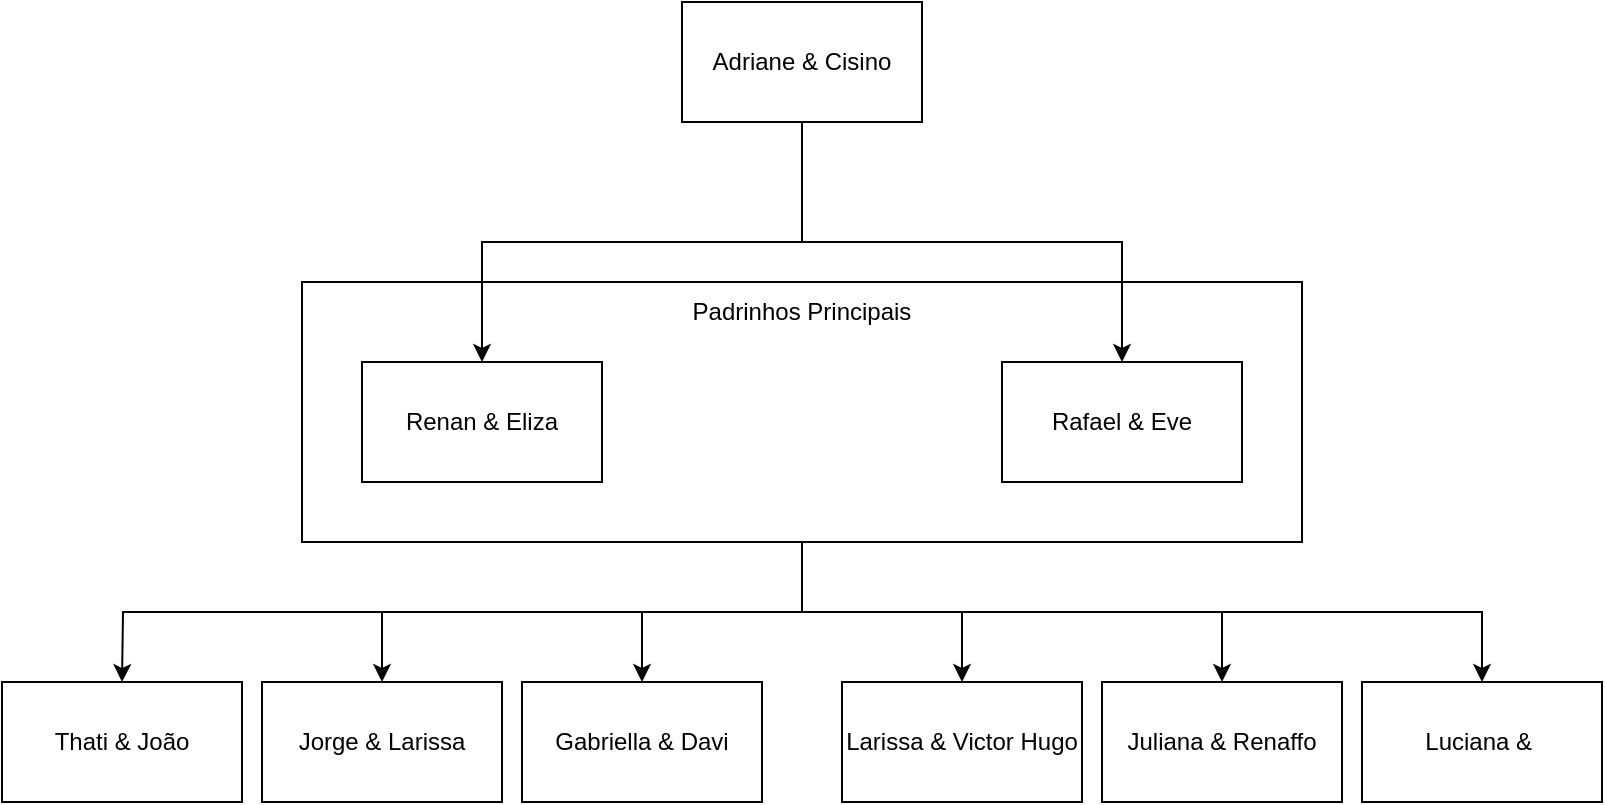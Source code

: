 <mxfile version="21.7.5" type="github">
  <diagram name="Página-1" id="QTksiYO6SGTZT5rM1zud">
    <mxGraphModel dx="982" dy="467" grid="1" gridSize="10" guides="1" tooltips="1" connect="1" arrows="1" fold="1" page="1" pageScale="1" pageWidth="827" pageHeight="1169" math="0" shadow="0">
      <root>
        <mxCell id="0" />
        <mxCell id="1" parent="0" />
        <mxCell id="Q8GJoPKqnYm-HBIDSiKu-9" value="" style="edgeStyle=orthogonalEdgeStyle;rounded=0;orthogonalLoop=1;jettySize=auto;html=1;" parent="1" source="Q8GJoPKqnYm-HBIDSiKu-6" target="Q8GJoPKqnYm-HBIDSiKu-8" edge="1">
          <mxGeometry relative="1" as="geometry" />
        </mxCell>
        <mxCell id="Q8GJoPKqnYm-HBIDSiKu-11" value="" style="edgeStyle=orthogonalEdgeStyle;rounded=0;orthogonalLoop=1;jettySize=auto;html=1;" parent="1" source="Q8GJoPKqnYm-HBIDSiKu-6" target="Q8GJoPKqnYm-HBIDSiKu-10" edge="1">
          <mxGeometry relative="1" as="geometry" />
        </mxCell>
        <mxCell id="Q8GJoPKqnYm-HBIDSiKu-13" value="" style="edgeStyle=orthogonalEdgeStyle;rounded=0;orthogonalLoop=1;jettySize=auto;html=1;exitX=0.5;exitY=1;exitDx=0;exitDy=0;" parent="1" source="Q8GJoPKqnYm-HBIDSiKu-6" target="Q8GJoPKqnYm-HBIDSiKu-12" edge="1">
          <mxGeometry relative="1" as="geometry" />
        </mxCell>
        <mxCell id="Q8GJoPKqnYm-HBIDSiKu-15" value="" style="edgeStyle=orthogonalEdgeStyle;rounded=0;orthogonalLoop=1;jettySize=auto;html=1;exitX=0.5;exitY=1;exitDx=0;exitDy=0;" parent="1" source="Q8GJoPKqnYm-HBIDSiKu-6" target="Q8GJoPKqnYm-HBIDSiKu-14" edge="1">
          <mxGeometry relative="1" as="geometry" />
        </mxCell>
        <mxCell id="Q8GJoPKqnYm-HBIDSiKu-17" value="" style="edgeStyle=orthogonalEdgeStyle;rounded=0;orthogonalLoop=1;jettySize=auto;html=1;" parent="1" source="Q8GJoPKqnYm-HBIDSiKu-6" target="Q8GJoPKqnYm-HBIDSiKu-16" edge="1">
          <mxGeometry relative="1" as="geometry" />
        </mxCell>
        <mxCell id="Q8GJoPKqnYm-HBIDSiKu-19" value="" style="edgeStyle=orthogonalEdgeStyle;rounded=0;orthogonalLoop=1;jettySize=auto;html=1;exitX=0.5;exitY=1;exitDx=0;exitDy=0;" parent="1" source="Q8GJoPKqnYm-HBIDSiKu-6" edge="1">
          <mxGeometry relative="1" as="geometry">
            <mxPoint x="60" y="350" as="targetPoint" />
          </mxGeometry>
        </mxCell>
        <mxCell id="Q8GJoPKqnYm-HBIDSiKu-6" value="" style="rounded=0;whiteSpace=wrap;html=1;" parent="1" vertex="1">
          <mxGeometry x="150" y="150" width="500" height="130" as="geometry" />
        </mxCell>
        <mxCell id="Q8GJoPKqnYm-HBIDSiKu-3" value="" style="edgeStyle=orthogonalEdgeStyle;rounded=0;orthogonalLoop=1;jettySize=auto;html=1;exitX=0.5;exitY=1;exitDx=0;exitDy=0;" parent="1" source="Q8GJoPKqnYm-HBIDSiKu-1" target="Q8GJoPKqnYm-HBIDSiKu-2" edge="1">
          <mxGeometry relative="1" as="geometry" />
        </mxCell>
        <mxCell id="Q8GJoPKqnYm-HBIDSiKu-5" value="" style="edgeStyle=orthogonalEdgeStyle;rounded=0;orthogonalLoop=1;jettySize=auto;html=1;exitX=0.5;exitY=1;exitDx=0;exitDy=0;" parent="1" source="Q8GJoPKqnYm-HBIDSiKu-1" target="Q8GJoPKqnYm-HBIDSiKu-4" edge="1">
          <mxGeometry relative="1" as="geometry" />
        </mxCell>
        <mxCell id="Q8GJoPKqnYm-HBIDSiKu-1" value="Adriane &amp;amp; Cisino" style="rounded=0;whiteSpace=wrap;html=1;" parent="1" vertex="1">
          <mxGeometry x="340" y="10" width="120" height="60" as="geometry" />
        </mxCell>
        <mxCell id="Q8GJoPKqnYm-HBIDSiKu-2" value="Renan &amp;amp; Eliza" style="whiteSpace=wrap;html=1;rounded=0;" parent="1" vertex="1">
          <mxGeometry x="180" y="190" width="120" height="60" as="geometry" />
        </mxCell>
        <mxCell id="Q8GJoPKqnYm-HBIDSiKu-4" value="Rafael &amp;amp; Eve" style="whiteSpace=wrap;html=1;rounded=0;" parent="1" vertex="1">
          <mxGeometry x="500" y="190" width="120" height="60" as="geometry" />
        </mxCell>
        <mxCell id="Q8GJoPKqnYm-HBIDSiKu-7" value="Padrinhos Principais" style="text;html=1;strokeColor=none;fillColor=none;align=center;verticalAlign=middle;whiteSpace=wrap;rounded=0;" parent="1" vertex="1">
          <mxGeometry x="325" y="150" width="150" height="30" as="geometry" />
        </mxCell>
        <mxCell id="Q8GJoPKqnYm-HBIDSiKu-8" value="Gabriella &amp;amp; Davi" style="whiteSpace=wrap;html=1;rounded=0;" parent="1" vertex="1">
          <mxGeometry x="260" y="350" width="120" height="60" as="geometry" />
        </mxCell>
        <mxCell id="Q8GJoPKqnYm-HBIDSiKu-10" value="Larissa &amp;amp; Victor Hugo" style="whiteSpace=wrap;html=1;rounded=0;" parent="1" vertex="1">
          <mxGeometry x="420" y="350" width="120" height="60" as="geometry" />
        </mxCell>
        <mxCell id="Q8GJoPKqnYm-HBIDSiKu-12" value="Juliana &amp;amp; Renaffo" style="whiteSpace=wrap;html=1;rounded=0;" parent="1" vertex="1">
          <mxGeometry x="550" y="350" width="120" height="60" as="geometry" />
        </mxCell>
        <mxCell id="Q8GJoPKqnYm-HBIDSiKu-14" value="Luciana &amp;amp;&amp;nbsp;" style="whiteSpace=wrap;html=1;rounded=0;" parent="1" vertex="1">
          <mxGeometry x="680" y="350" width="120" height="60" as="geometry" />
        </mxCell>
        <mxCell id="Q8GJoPKqnYm-HBIDSiKu-16" value="Jorge &amp;amp; Larissa" style="whiteSpace=wrap;html=1;rounded=0;" parent="1" vertex="1">
          <mxGeometry x="130" y="350" width="120" height="60" as="geometry" />
        </mxCell>
        <mxCell id="Q8GJoPKqnYm-HBIDSiKu-18" value="Thati &amp;amp; João" style="whiteSpace=wrap;html=1;rounded=0;" parent="1" vertex="1">
          <mxGeometry y="350" width="120" height="60" as="geometry" />
        </mxCell>
      </root>
    </mxGraphModel>
  </diagram>
</mxfile>
